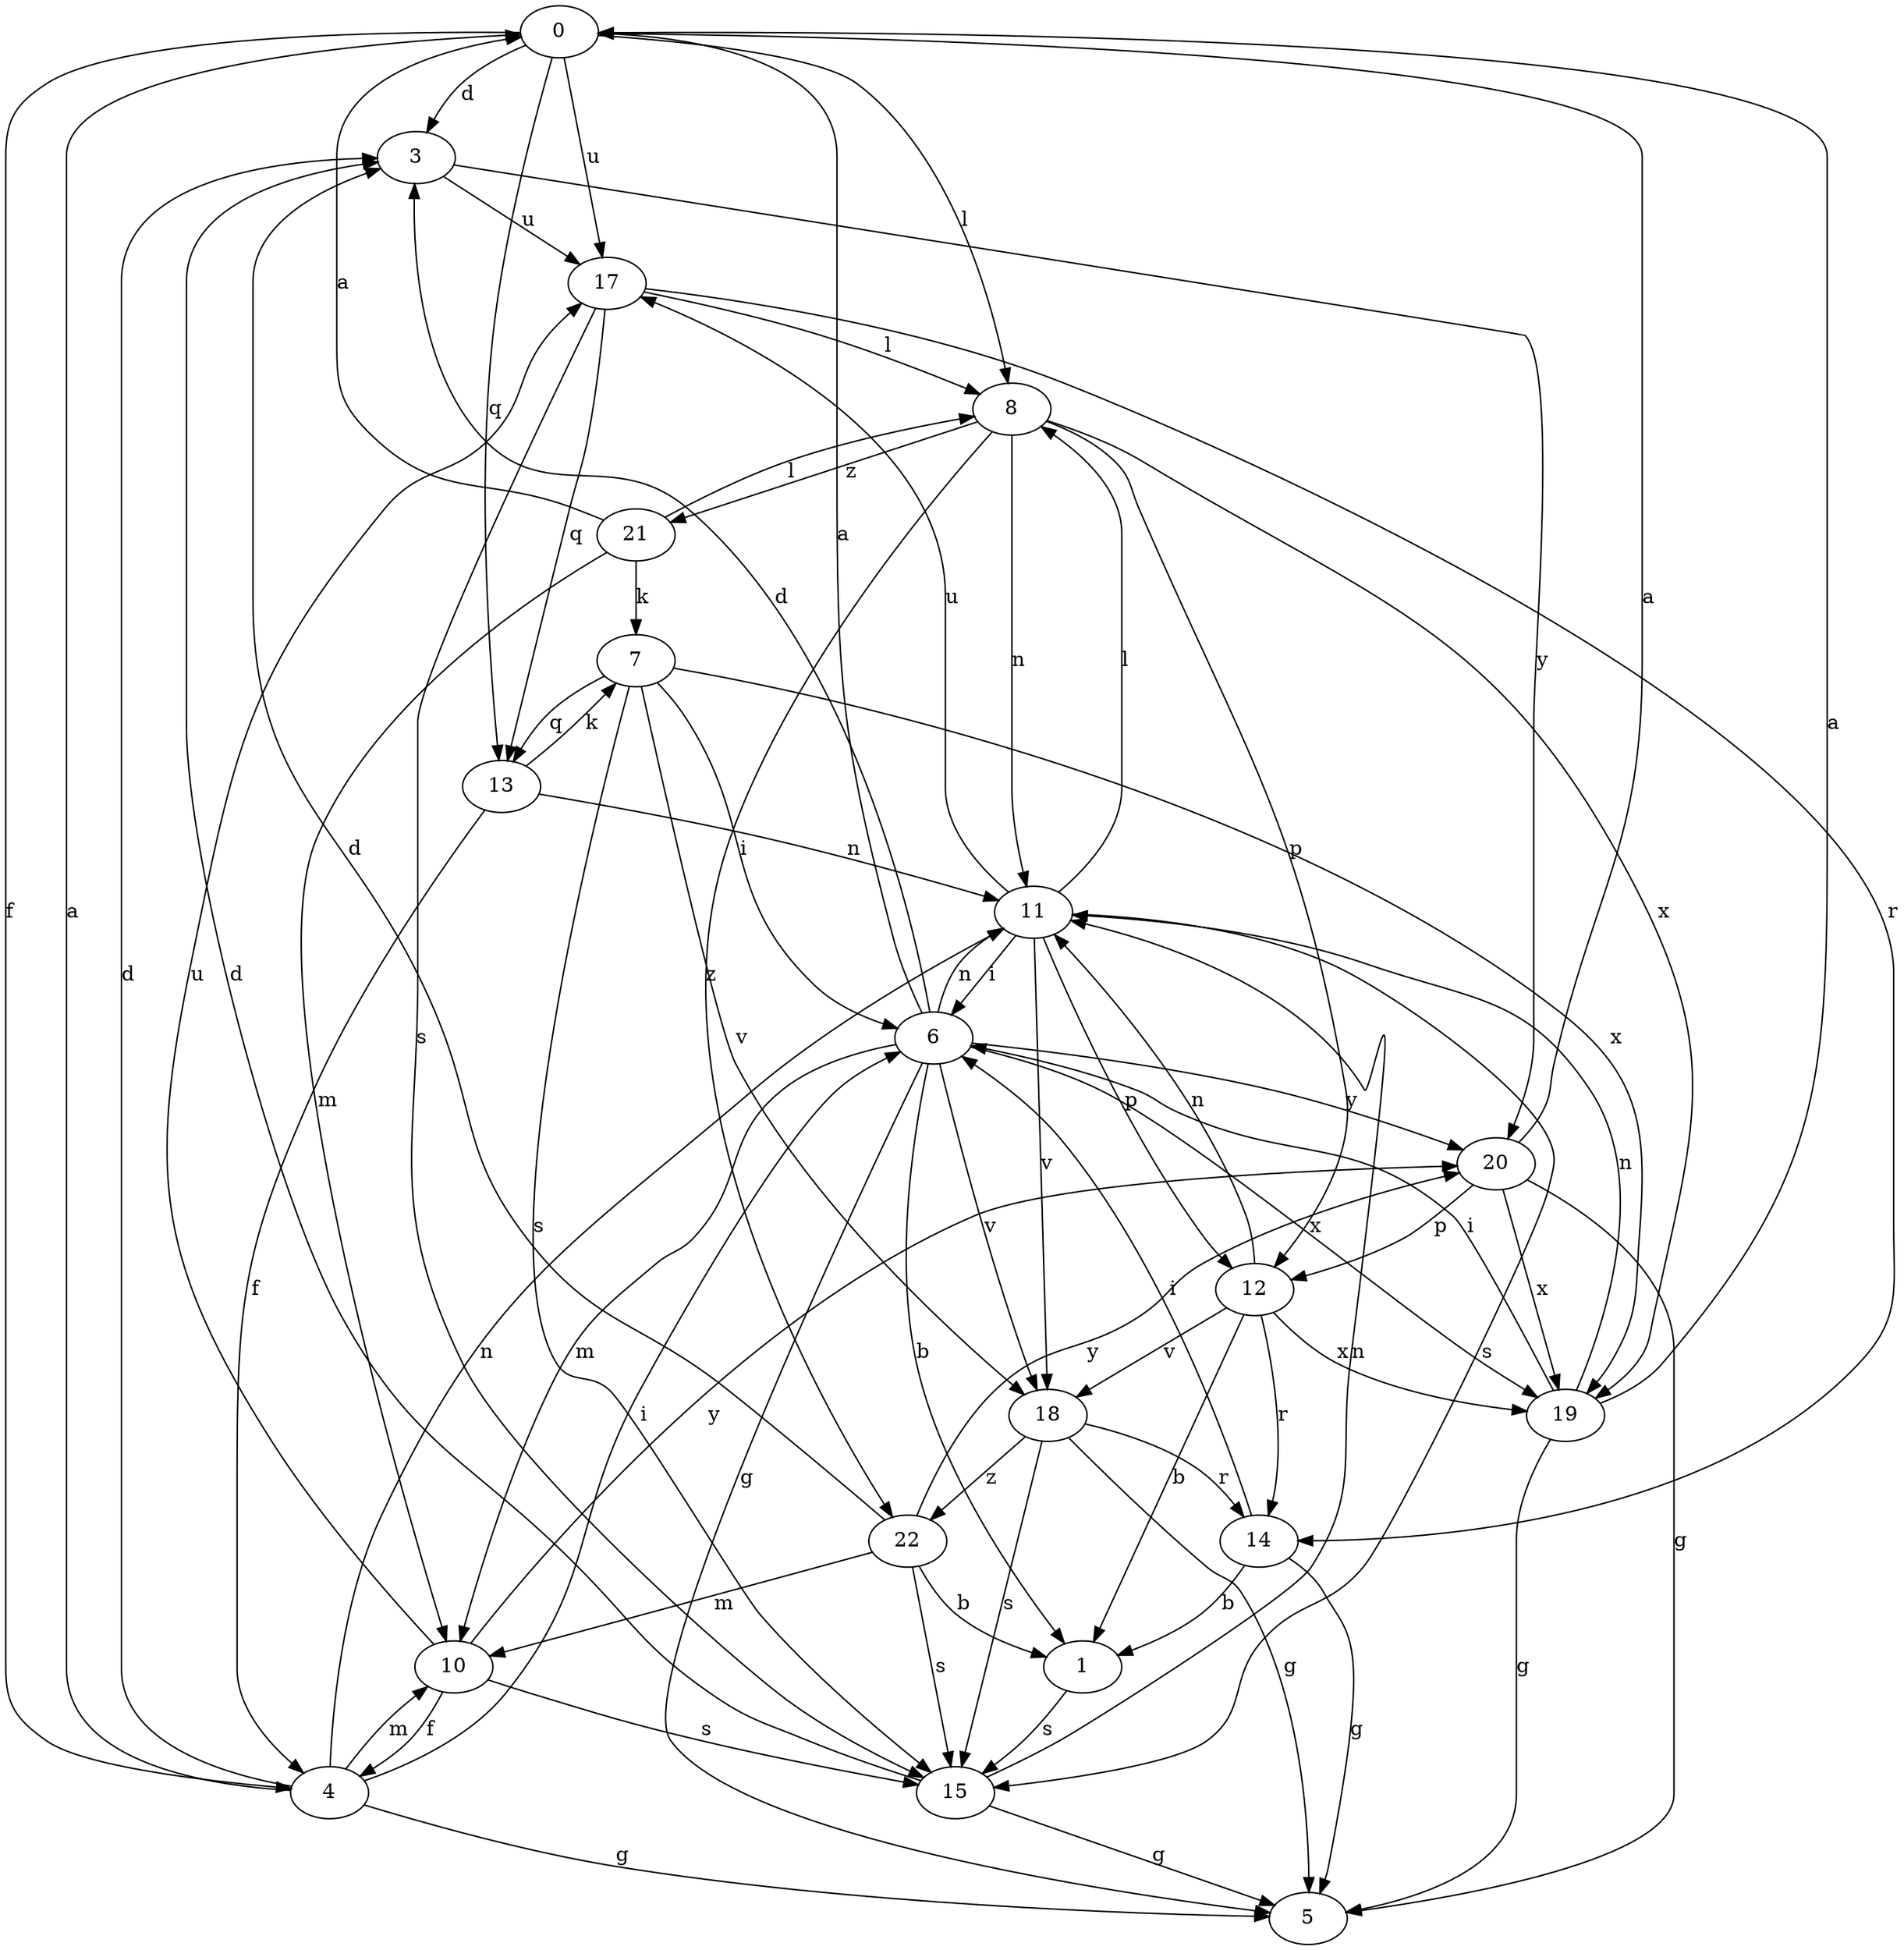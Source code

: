 strict digraph  {
0;
1;
3;
4;
5;
6;
7;
8;
10;
11;
12;
13;
14;
15;
17;
18;
19;
20;
21;
22;
0 -> 3  [label=d];
0 -> 4  [label=f];
0 -> 8  [label=l];
0 -> 13  [label=q];
0 -> 17  [label=u];
1 -> 15  [label=s];
3 -> 17  [label=u];
3 -> 20  [label=y];
4 -> 0  [label=a];
4 -> 3  [label=d];
4 -> 5  [label=g];
4 -> 6  [label=i];
4 -> 10  [label=m];
4 -> 11  [label=n];
6 -> 0  [label=a];
6 -> 1  [label=b];
6 -> 3  [label=d];
6 -> 5  [label=g];
6 -> 10  [label=m];
6 -> 11  [label=n];
6 -> 18  [label=v];
6 -> 19  [label=x];
6 -> 20  [label=y];
7 -> 6  [label=i];
7 -> 13  [label=q];
7 -> 15  [label=s];
7 -> 18  [label=v];
7 -> 19  [label=x];
8 -> 11  [label=n];
8 -> 12  [label=p];
8 -> 19  [label=x];
8 -> 21  [label=z];
8 -> 22  [label=z];
10 -> 4  [label=f];
10 -> 15  [label=s];
10 -> 17  [label=u];
10 -> 20  [label=y];
11 -> 6  [label=i];
11 -> 8  [label=l];
11 -> 12  [label=p];
11 -> 15  [label=s];
11 -> 17  [label=u];
11 -> 18  [label=v];
12 -> 1  [label=b];
12 -> 11  [label=n];
12 -> 14  [label=r];
12 -> 18  [label=v];
12 -> 19  [label=x];
13 -> 4  [label=f];
13 -> 7  [label=k];
13 -> 11  [label=n];
14 -> 1  [label=b];
14 -> 5  [label=g];
14 -> 6  [label=i];
15 -> 3  [label=d];
15 -> 5  [label=g];
15 -> 11  [label=n];
17 -> 8  [label=l];
17 -> 13  [label=q];
17 -> 14  [label=r];
17 -> 15  [label=s];
18 -> 5  [label=g];
18 -> 14  [label=r];
18 -> 15  [label=s];
18 -> 22  [label=z];
19 -> 0  [label=a];
19 -> 5  [label=g];
19 -> 6  [label=i];
19 -> 11  [label=n];
20 -> 0  [label=a];
20 -> 5  [label=g];
20 -> 12  [label=p];
20 -> 19  [label=x];
21 -> 0  [label=a];
21 -> 7  [label=k];
21 -> 8  [label=l];
21 -> 10  [label=m];
22 -> 1  [label=b];
22 -> 3  [label=d];
22 -> 10  [label=m];
22 -> 15  [label=s];
22 -> 20  [label=y];
}
